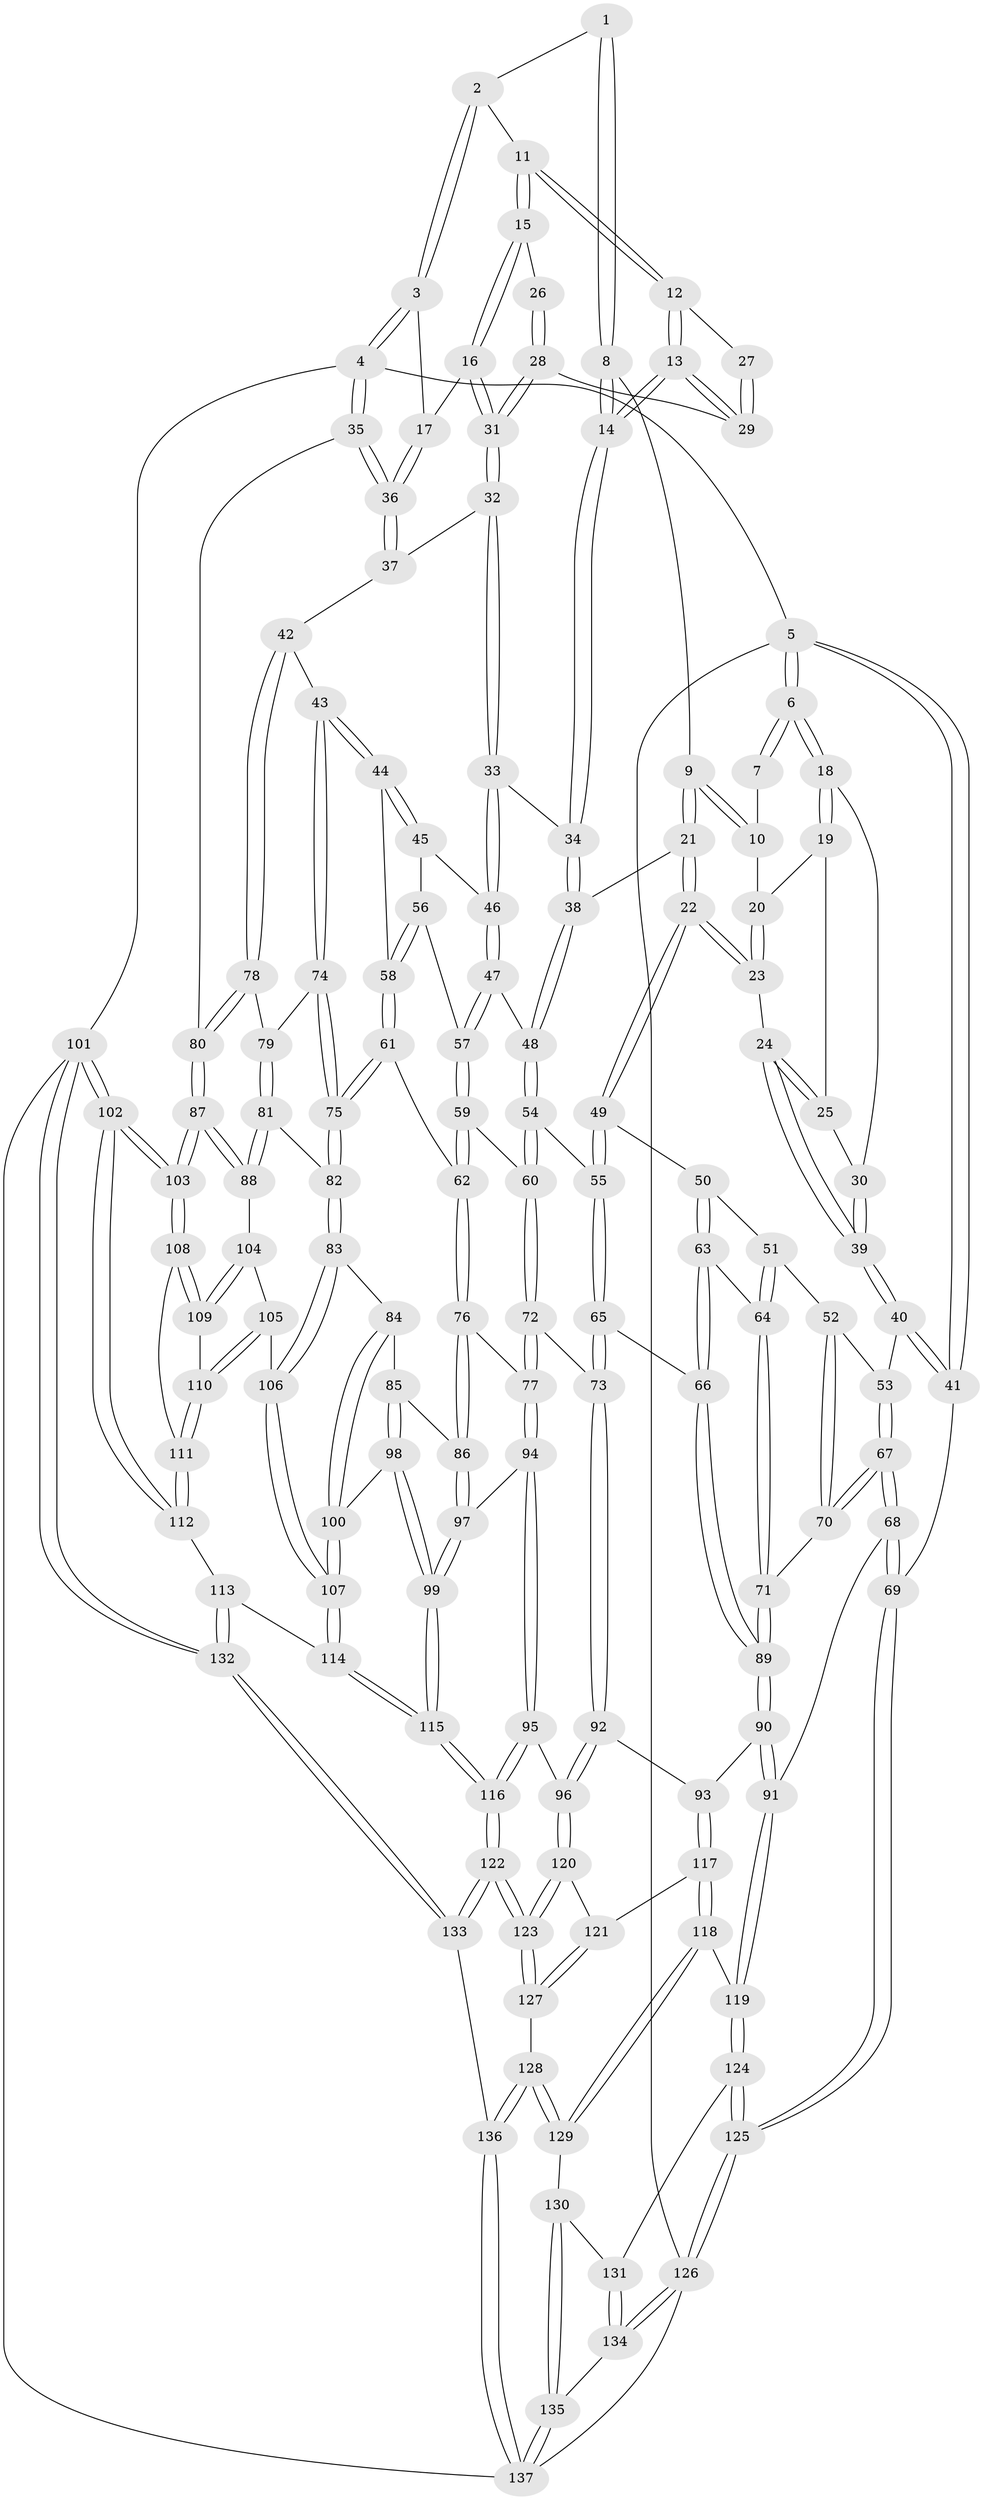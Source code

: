// coarse degree distribution, {3: 0.1368421052631579, 5: 0.3473684210526316, 6: 0.08421052631578947, 2: 0.010526315789473684, 4: 0.42105263157894735}
// Generated by graph-tools (version 1.1) at 2025/52/02/27/25 19:52:43]
// undirected, 137 vertices, 339 edges
graph export_dot {
graph [start="1"]
  node [color=gray90,style=filled];
  1 [pos="+0.6491256076753545+0"];
  2 [pos="+0.6960728988791673+0"];
  3 [pos="+1+0"];
  4 [pos="+1+0"];
  5 [pos="+0+0"];
  6 [pos="+0+0"];
  7 [pos="+0.3787299328657485+0"];
  8 [pos="+0.6032418706042236+0.02301614571208505"];
  9 [pos="+0.47404474323408324+0.13216707321720347"];
  10 [pos="+0.36671213017812093+0"];
  11 [pos="+0.7442148438471118+0"];
  12 [pos="+0.7415981163554882+0.05868033954021103"];
  13 [pos="+0.7187535205483633+0.11240741007406507"];
  14 [pos="+0.6683232075337374+0.16152787070641184"];
  15 [pos="+0.8396587537221526+0.09078513795400621"];
  16 [pos="+0.880493739262285+0.11720622811892129"];
  17 [pos="+0.899841461216153+0.10176901021999342"];
  18 [pos="+0.11865148869429647+0.050844105134450666"];
  19 [pos="+0.3335292779209939+0"];
  20 [pos="+0.3451153213602861+0"];
  21 [pos="+0.45969137364410173+0.210380315426153"];
  22 [pos="+0.4424811779301056+0.22666448631912353"];
  23 [pos="+0.4030979833563323+0.2188413477209729"];
  24 [pos="+0.3852687584145236+0.2158362875450715"];
  25 [pos="+0.3010952226499346+0.03794807690680939"];
  26 [pos="+0.7830171800984299+0.0867112767621567"];
  27 [pos="+0.7786869706561074+0.08605810628656424"];
  28 [pos="+0.7847777920333843+0.1271663450087352"];
  29 [pos="+0.7699087292851641+0.1184686380730866"];
  30 [pos="+0.17793758751125716+0.12751454126392026"];
  31 [pos="+0.8525836058089226+0.17164459328618176"];
  32 [pos="+0.849400195447811+0.18365027917590643"];
  33 [pos="+0.8387440071374289+0.1948697629241632"];
  34 [pos="+0.6679642134151936+0.16607209510370305"];
  35 [pos="+1+0.2835547845628172"];
  36 [pos="+1+0.2809808929111014"];
  37 [pos="+0.8774367685839217+0.1999776991875411"];
  38 [pos="+0.6413749253419867+0.2100633585069182"];
  39 [pos="+0.18548249492175803+0.24958654343362324"];
  40 [pos="+0.1723903669276918+0.26768133840119696"];
  41 [pos="+0+0.36185919574892095"];
  42 [pos="+1+0.37104223904835504"];
  43 [pos="+0.9593993450628369+0.36552996470756793"];
  44 [pos="+0.8867630638245058+0.33428377466883585"];
  45 [pos="+0.8433265350909637+0.300447806882715"];
  46 [pos="+0.8216075129879475+0.25475257889958697"];
  47 [pos="+0.6916816323108467+0.29970982582893035"];
  48 [pos="+0.6716622176319803+0.27953935766087296"];
  49 [pos="+0.4558719088681771+0.3226417215576614"];
  50 [pos="+0.4358725134339378+0.3475546903091656"];
  51 [pos="+0.36086270381007285+0.372227028083867"];
  52 [pos="+0.23794355884542037+0.3613030484538202"];
  53 [pos="+0.2275286051701513+0.35225342943324606"];
  54 [pos="+0.5261280936961868+0.3718979039153621"];
  55 [pos="+0.5249867906512339+0.3715949507068788"];
  56 [pos="+0.7948359977630743+0.3542467387908416"];
  57 [pos="+0.69188526013409+0.30080655584891847"];
  58 [pos="+0.7924456063434687+0.41465818318724984"];
  59 [pos="+0.6879676999352612+0.39617853338290887"];
  60 [pos="+0.5888128193371539+0.4186313290484348"];
  61 [pos="+0.7788383996673137+0.45528125272430864"];
  62 [pos="+0.7363878114328272+0.45370026036510863"];
  63 [pos="+0.4240120982287944+0.40121114358820426"];
  64 [pos="+0.30783149585449165+0.4878399070105214"];
  65 [pos="+0.4901600993338721+0.5141702704101826"];
  66 [pos="+0.43522228843073224+0.5080293869071338"];
  67 [pos="+0.17422538131620705+0.5091132694249975"];
  68 [pos="+0.053073836204497835+0.5911141081441236"];
  69 [pos="+0+0.5537246349364359"];
  70 [pos="+0.3003691066420045+0.485989200788084"];
  71 [pos="+0.3062713443956069+0.4897304865919051"];
  72 [pos="+0.5870028730283986+0.5519297601936638"];
  73 [pos="+0.5518592646281388+0.5561353497221019"];
  74 [pos="+0.7890992059232632+0.45851437436077624"];
  75 [pos="+0.7854575573057596+0.45912771382873946"];
  76 [pos="+0.655165022153539+0.5656963186256402"];
  77 [pos="+0.6172731805778404+0.5653207826596344"];
  78 [pos="+1+0.38063943549826074"];
  79 [pos="+0.929148504774408+0.48627320635545496"];
  80 [pos="+1+0.3605920555208854"];
  81 [pos="+0.906781421660776+0.5520163834072835"];
  82 [pos="+0.8375513171085255+0.5917658939675113"];
  83 [pos="+0.8372482928365399+0.5926044264348359"];
  84 [pos="+0.8042612812577541+0.603914114656608"];
  85 [pos="+0.7027650828045646+0.6021102395088771"];
  86 [pos="+0.6709591241218754+0.5812943755772252"];
  87 [pos="+1+0.6351328319773227"];
  88 [pos="+1+0.608819242507373"];
  89 [pos="+0.3478370976068746+0.5624047470073752"];
  90 [pos="+0.34473431125959475+0.5824500406391563"];
  91 [pos="+0.1715759815159912+0.6733708247270569"];
  92 [pos="+0.520008584451953+0.5980920310510085"];
  93 [pos="+0.41800555826322205+0.6697239887460363"];
  94 [pos="+0.5941422834038846+0.6800756899815167"];
  95 [pos="+0.558629052148725+0.7122268081900323"];
  96 [pos="+0.5577415470439524+0.7122363581608511"];
  97 [pos="+0.6515198617455487+0.7008755180286138"];
  98 [pos="+0.7175067555633331+0.6828669235985124"];
  99 [pos="+0.6988423250767465+0.7569843516518734"];
  100 [pos="+0.7751495418874061+0.6731993654032193"];
  101 [pos="+1+1"];
  102 [pos="+1+1"];
  103 [pos="+1+0.6839475892731499"];
  104 [pos="+0.9126523966469294+0.6515837361730545"];
  105 [pos="+0.86650139406247+0.6391310345298828"];
  106 [pos="+0.857869232658562+0.6315660882793712"];
  107 [pos="+0.7992919126398403+0.7318054262040417"];
  108 [pos="+0.9867915386902802+0.7381065741296425"];
  109 [pos="+0.9319917292089536+0.6867791720573452"];
  110 [pos="+0.8792405346531178+0.724560804482788"];
  111 [pos="+0.8728228166723946+0.8085082528337894"];
  112 [pos="+0.872482632409838+0.808921926527563"];
  113 [pos="+0.853611082252944+0.8157326352383975"];
  114 [pos="+0.7902498274098643+0.8107265365150701"];
  115 [pos="+0.7122349286447126+0.8338020658399693"];
  116 [pos="+0.690051675415632+0.8562562957999699"];
  117 [pos="+0.4269460751030011+0.7284860991239581"];
  118 [pos="+0.3431604468623233+0.774479874642308"];
  119 [pos="+0.19190066172169765+0.73059401227798"];
  120 [pos="+0.4651367779504204+0.7447427676588704"];
  121 [pos="+0.4433963384677002+0.739990089750116"];
  122 [pos="+0.6502506698422913+0.9271392058892668"];
  123 [pos="+0.6062825143925037+0.9058797896870142"];
  124 [pos="+0.17598092236940055+0.8003748530953072"];
  125 [pos="+0+0.8482155695559334"];
  126 [pos="+0+0.9605007472961882"];
  127 [pos="+0.43755724150773545+0.8938445887473605"];
  128 [pos="+0.39305734515949065+0.9239908919649257"];
  129 [pos="+0.3336420237594308+0.8891633842169088"];
  130 [pos="+0.2847978002178277+0.9038820395284768"];
  131 [pos="+0.17773044326557205+0.83390345555526"];
  132 [pos="+0.9484791300396793+1"];
  133 [pos="+0.6676927852076775+1"];
  134 [pos="+0.1353222610943508+0.8994426955294568"];
  135 [pos="+0.2072579679368593+1"];
  136 [pos="+0.42855617574739824+1"];
  137 [pos="+0.20874502150693502+1"];
  1 -- 2;
  1 -- 8;
  1 -- 8;
  2 -- 3;
  2 -- 3;
  2 -- 11;
  3 -- 4;
  3 -- 4;
  3 -- 17;
  4 -- 5;
  4 -- 35;
  4 -- 35;
  4 -- 101;
  5 -- 6;
  5 -- 6;
  5 -- 41;
  5 -- 41;
  5 -- 126;
  6 -- 7;
  6 -- 7;
  6 -- 18;
  6 -- 18;
  7 -- 10;
  8 -- 9;
  8 -- 14;
  8 -- 14;
  9 -- 10;
  9 -- 10;
  9 -- 21;
  9 -- 21;
  10 -- 20;
  11 -- 12;
  11 -- 12;
  11 -- 15;
  11 -- 15;
  12 -- 13;
  12 -- 13;
  12 -- 27;
  13 -- 14;
  13 -- 14;
  13 -- 29;
  13 -- 29;
  14 -- 34;
  14 -- 34;
  15 -- 16;
  15 -- 16;
  15 -- 26;
  16 -- 17;
  16 -- 31;
  16 -- 31;
  17 -- 36;
  17 -- 36;
  18 -- 19;
  18 -- 19;
  18 -- 30;
  19 -- 20;
  19 -- 25;
  20 -- 23;
  20 -- 23;
  21 -- 22;
  21 -- 22;
  21 -- 38;
  22 -- 23;
  22 -- 23;
  22 -- 49;
  22 -- 49;
  23 -- 24;
  24 -- 25;
  24 -- 25;
  24 -- 39;
  24 -- 39;
  25 -- 30;
  26 -- 28;
  26 -- 28;
  27 -- 29;
  27 -- 29;
  28 -- 29;
  28 -- 31;
  28 -- 31;
  30 -- 39;
  30 -- 39;
  31 -- 32;
  31 -- 32;
  32 -- 33;
  32 -- 33;
  32 -- 37;
  33 -- 34;
  33 -- 46;
  33 -- 46;
  34 -- 38;
  34 -- 38;
  35 -- 36;
  35 -- 36;
  35 -- 80;
  36 -- 37;
  36 -- 37;
  37 -- 42;
  38 -- 48;
  38 -- 48;
  39 -- 40;
  39 -- 40;
  40 -- 41;
  40 -- 41;
  40 -- 53;
  41 -- 69;
  42 -- 43;
  42 -- 78;
  42 -- 78;
  43 -- 44;
  43 -- 44;
  43 -- 74;
  43 -- 74;
  44 -- 45;
  44 -- 45;
  44 -- 58;
  45 -- 46;
  45 -- 56;
  46 -- 47;
  46 -- 47;
  47 -- 48;
  47 -- 57;
  47 -- 57;
  48 -- 54;
  48 -- 54;
  49 -- 50;
  49 -- 55;
  49 -- 55;
  50 -- 51;
  50 -- 63;
  50 -- 63;
  51 -- 52;
  51 -- 64;
  51 -- 64;
  52 -- 53;
  52 -- 70;
  52 -- 70;
  53 -- 67;
  53 -- 67;
  54 -- 55;
  54 -- 60;
  54 -- 60;
  55 -- 65;
  55 -- 65;
  56 -- 57;
  56 -- 58;
  56 -- 58;
  57 -- 59;
  57 -- 59;
  58 -- 61;
  58 -- 61;
  59 -- 60;
  59 -- 62;
  59 -- 62;
  60 -- 72;
  60 -- 72;
  61 -- 62;
  61 -- 75;
  61 -- 75;
  62 -- 76;
  62 -- 76;
  63 -- 64;
  63 -- 66;
  63 -- 66;
  64 -- 71;
  64 -- 71;
  65 -- 66;
  65 -- 73;
  65 -- 73;
  66 -- 89;
  66 -- 89;
  67 -- 68;
  67 -- 68;
  67 -- 70;
  67 -- 70;
  68 -- 69;
  68 -- 69;
  68 -- 91;
  69 -- 125;
  69 -- 125;
  70 -- 71;
  71 -- 89;
  71 -- 89;
  72 -- 73;
  72 -- 77;
  72 -- 77;
  73 -- 92;
  73 -- 92;
  74 -- 75;
  74 -- 75;
  74 -- 79;
  75 -- 82;
  75 -- 82;
  76 -- 77;
  76 -- 86;
  76 -- 86;
  77 -- 94;
  77 -- 94;
  78 -- 79;
  78 -- 80;
  78 -- 80;
  79 -- 81;
  79 -- 81;
  80 -- 87;
  80 -- 87;
  81 -- 82;
  81 -- 88;
  81 -- 88;
  82 -- 83;
  82 -- 83;
  83 -- 84;
  83 -- 106;
  83 -- 106;
  84 -- 85;
  84 -- 100;
  84 -- 100;
  85 -- 86;
  85 -- 98;
  85 -- 98;
  86 -- 97;
  86 -- 97;
  87 -- 88;
  87 -- 88;
  87 -- 103;
  87 -- 103;
  88 -- 104;
  89 -- 90;
  89 -- 90;
  90 -- 91;
  90 -- 91;
  90 -- 93;
  91 -- 119;
  91 -- 119;
  92 -- 93;
  92 -- 96;
  92 -- 96;
  93 -- 117;
  93 -- 117;
  94 -- 95;
  94 -- 95;
  94 -- 97;
  95 -- 96;
  95 -- 116;
  95 -- 116;
  96 -- 120;
  96 -- 120;
  97 -- 99;
  97 -- 99;
  98 -- 99;
  98 -- 99;
  98 -- 100;
  99 -- 115;
  99 -- 115;
  100 -- 107;
  100 -- 107;
  101 -- 102;
  101 -- 102;
  101 -- 132;
  101 -- 132;
  101 -- 137;
  102 -- 103;
  102 -- 103;
  102 -- 112;
  102 -- 112;
  103 -- 108;
  103 -- 108;
  104 -- 105;
  104 -- 109;
  104 -- 109;
  105 -- 106;
  105 -- 110;
  105 -- 110;
  106 -- 107;
  106 -- 107;
  107 -- 114;
  107 -- 114;
  108 -- 109;
  108 -- 109;
  108 -- 111;
  109 -- 110;
  110 -- 111;
  110 -- 111;
  111 -- 112;
  111 -- 112;
  112 -- 113;
  113 -- 114;
  113 -- 132;
  113 -- 132;
  114 -- 115;
  114 -- 115;
  115 -- 116;
  115 -- 116;
  116 -- 122;
  116 -- 122;
  117 -- 118;
  117 -- 118;
  117 -- 121;
  118 -- 119;
  118 -- 129;
  118 -- 129;
  119 -- 124;
  119 -- 124;
  120 -- 121;
  120 -- 123;
  120 -- 123;
  121 -- 127;
  121 -- 127;
  122 -- 123;
  122 -- 123;
  122 -- 133;
  122 -- 133;
  123 -- 127;
  123 -- 127;
  124 -- 125;
  124 -- 125;
  124 -- 131;
  125 -- 126;
  125 -- 126;
  126 -- 134;
  126 -- 134;
  126 -- 137;
  127 -- 128;
  128 -- 129;
  128 -- 129;
  128 -- 136;
  128 -- 136;
  129 -- 130;
  130 -- 131;
  130 -- 135;
  130 -- 135;
  131 -- 134;
  131 -- 134;
  132 -- 133;
  132 -- 133;
  133 -- 136;
  134 -- 135;
  135 -- 137;
  135 -- 137;
  136 -- 137;
  136 -- 137;
}
